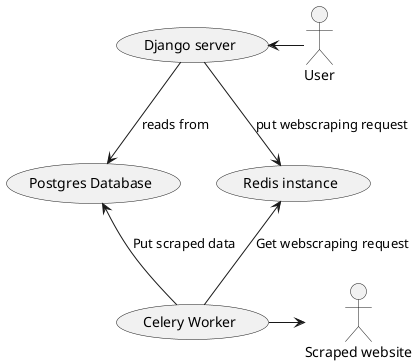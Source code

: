 @startuml architecture

top to bottom direction

"Django server" as (UI)
together {
  "Postgres Database" as (DB)
  "Redis instance" as (Redis)
}
"Celery Worker" as (Celery)

:User: -l-> (UI)

(UI) --> (DB): reads from
(UI) --> (Redis): put webscraping request
(Celery) -u-> (Redis): Get webscraping request
(Celery) -u-> (DB): Put scraped data
(Celery) -r-> :Scraped website:
@enduml